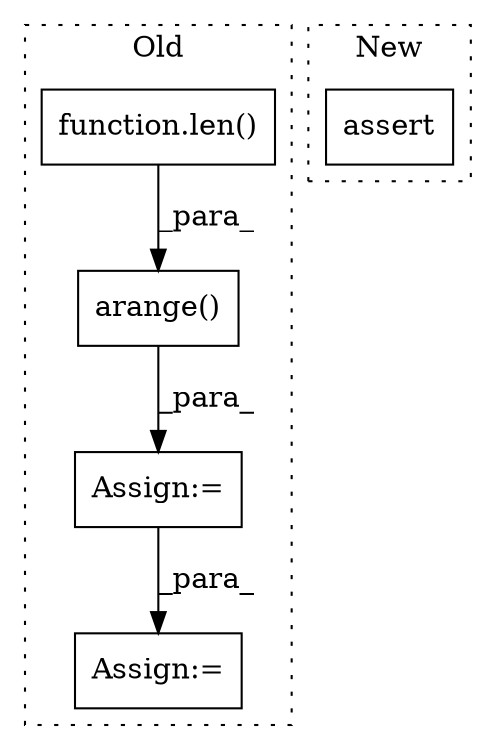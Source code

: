 digraph G {
subgraph cluster0 {
1 [label="arange()" a="75" s="3594,3624" l="10,1" shape="box"];
3 [label="Assign:=" a="68" s="3591" l="3" shape="box"];
4 [label="Assign:=" a="68" s="3812" l="3" shape="box"];
5 [label="function.len()" a="75" s="3604,3623" l="4,1" shape="box"];
label = "Old";
style="dotted";
}
subgraph cluster1 {
2 [label="assert" a="65" s="4200" l="7" shape="box"];
label = "New";
style="dotted";
}
1 -> 3 [label="_para_"];
3 -> 4 [label="_para_"];
5 -> 1 [label="_para_"];
}